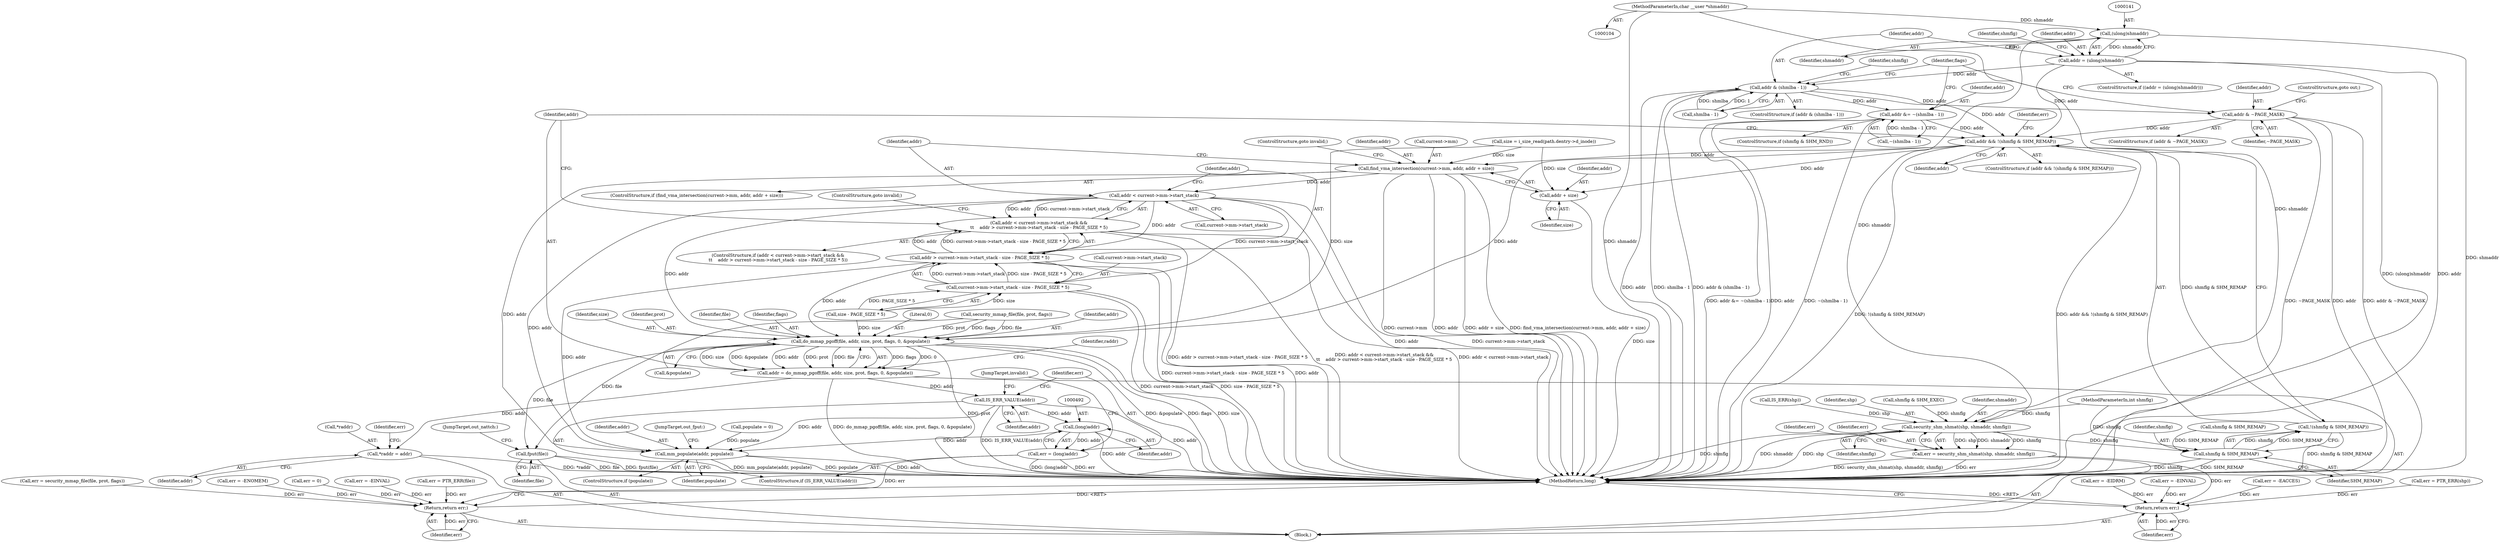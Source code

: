 digraph "0_linux_a399b29dfbaaaf91162b2dc5a5875dd51bbfa2a1_0@pointer" {
"1000106" [label="(MethodParameterIn,char __user *shmaddr)"];
"1000140" [label="(Call,(ulong)shmaddr)"];
"1000138" [label="(Call,addr = (ulong)shmaddr)"];
"1000145" [label="(Call,addr & (shmlba - 1))"];
"1000155" [label="(Call,addr &= ~(shmlba - 1))"];
"1000424" [label="(Call,addr && !(shmflg & SHM_REMAP))"];
"1000436" [label="(Call,find_vma_intersection(current->mm, addr, addr + size))"];
"1000447" [label="(Call,addr < current->mm->start_stack)"];
"1000446" [label="(Call,addr < current->mm->start_stack &&\n\t\t    addr > current->mm->start_stack - size - PAGE_SIZE * 5)"];
"1000454" [label="(Call,addr > current->mm->start_stack - size - PAGE_SIZE * 5)"];
"1000470" [label="(Call,do_mmap_pgoff(file, addr, size, prot, flags, 0, &populate))"];
"1000468" [label="(Call,addr = do_mmap_pgoff(file, addr, size, prot, flags, 0, &populate))"];
"1000479" [label="(Call,*raddr = addr)"];
"1000487" [label="(Call,IS_ERR_VALUE(addr))"];
"1000491" [label="(Call,(long)addr)"];
"1000489" [label="(Call,err = (long)addr)"];
"1000545" [label="(Return,return err;)"];
"1000504" [label="(Call,mm_populate(addr, populate))"];
"1000508" [label="(Call,fput(file))"];
"1000456" [label="(Call,current->mm->start_stack - size - PAGE_SIZE * 5)"];
"1000441" [label="(Call,addr + size)"];
"1000163" [label="(Call,addr & ~PAGE_MASK)"];
"1000261" [label="(Call,security_shm_shmat(shp, shmaddr, shmflg))"];
"1000259" [label="(Call,err = security_shm_shmat(shp, shmaddr, shmflg))"];
"1000550" [label="(Return,return err;)"];
"1000427" [label="(Call,shmflg & SHM_REMAP)"];
"1000426" [label="(Call,!(shmflg & SHM_REMAP))"];
"1000483" [label="(Call,err = 0)"];
"1000509" [label="(Identifier,file)"];
"1000140" [label="(Call,(ulong)shmaddr)"];
"1000424" [label="(Call,addr && !(shmflg & SHM_REMAP))"];
"1000484" [label="(Identifier,err)"];
"1000468" [label="(Call,addr = do_mmap_pgoff(file, addr, size, prot, flags, 0, &populate))"];
"1000147" [label="(Call,shmlba - 1)"];
"1000139" [label="(Identifier,addr)"];
"1000142" [label="(Identifier,shmaddr)"];
"1000260" [label="(Identifier,err)"];
"1000437" [label="(Call,current->mm)"];
"1000481" [label="(Identifier,raddr)"];
"1000151" [label="(ControlStructure,if (shmflg & SHM_RND))"];
"1000470" [label="(Call,do_mmap_pgoff(file, addr, size, prot, flags, 0, &populate))"];
"1000474" [label="(Identifier,prot)"];
"1000443" [label="(Identifier,size)"];
"1000477" [label="(Call,&populate)"];
"1000124" [label="(Call,populate = 0)"];
"1000263" [label="(Identifier,shmaddr)"];
"1000163" [label="(Call,addr & ~PAGE_MASK)"];
"1000164" [label="(Identifier,addr)"];
"1000266" [label="(Identifier,err)"];
"1000505" [label="(Identifier,addr)"];
"1000162" [label="(ControlStructure,if (addr & ~PAGE_MASK))"];
"1000510" [label="(JumpTarget,out_nattch:)"];
"1000261" [label="(Call,security_shm_shmat(shp, shmaddr, shmflg))"];
"1000106" [label="(MethodParameterIn,char __user *shmaddr)"];
"1000285" [label="(Call,err = -EIDRM)"];
"1000238" [label="(Call,IS_ERR(shp))"];
"1000426" [label="(Call,!(shmflg & SHM_REMAP))"];
"1000435" [label="(ControlStructure,if (find_vma_intersection(current->mm, addr, addr + size)))"];
"1000472" [label="(Identifier,addr)"];
"1000507" [label="(JumpTarget,out_fput:)"];
"1000447" [label="(Call,addr < current->mm->start_stack)"];
"1000491" [label="(Call,(long)addr)"];
"1000489" [label="(Call,err = (long)addr)"];
"1000462" [label="(Call,size - PAGE_SIZE * 5)"];
"1000480" [label="(Call,*raddr)"];
"1000153" [label="(Identifier,shmflg)"];
"1000431" [label="(Call,err = -EINVAL)"];
"1000545" [label="(Return,return err;)"];
"1000502" [label="(ControlStructure,if (populate))"];
"1000166" [label="(ControlStructure,goto out;)"];
"1000494" [label="(JumpTarget,invalid:)"];
"1000476" [label="(Literal,0)"];
"1000429" [label="(Identifier,SHM_REMAP)"];
"1000488" [label="(Identifier,addr)"];
"1000546" [label="(Identifier,err)"];
"1000264" [label="(Identifier,shmflg)"];
"1000482" [label="(Identifier,addr)"];
"1000428" [label="(Identifier,shmflg)"];
"1000137" [label="(ControlStructure,if ((addr = (ulong)shmaddr)))"];
"1000493" [label="(Identifier,addr)"];
"1000469" [label="(Identifier,addr)"];
"1000552" [label="(MethodReturn,long)"];
"1000432" [label="(Identifier,err)"];
"1000110" [label="(Block,)"];
"1000479" [label="(Call,*raddr = addr)"];
"1000473" [label="(Identifier,size)"];
"1000475" [label="(Identifier,flags)"];
"1000506" [label="(Identifier,populate)"];
"1000508" [label="(Call,fput(file))"];
"1000138" [label="(Call,addr = (ulong)shmaddr)"];
"1000441" [label="(Call,addr + size)"];
"1000127" [label="(Call,err = -EINVAL)"];
"1000146" [label="(Identifier,addr)"];
"1000409" [label="(Call,security_mmap_file(file, prot, flags))"];
"1000352" [label="(Call,err = PTR_ERR(file))"];
"1000427" [label="(Call,shmflg & SHM_REMAP)"];
"1000436" [label="(Call,find_vma_intersection(current->mm, addr, addr + size))"];
"1000156" [label="(Identifier,addr)"];
"1000550" [label="(Return,return err;)"];
"1000175" [label="(Call,shmflg & SHM_REMAP)"];
"1000456" [label="(Call,current->mm->start_stack - size - PAGE_SIZE * 5)"];
"1000448" [label="(Identifier,addr)"];
"1000490" [label="(Identifier,err)"];
"1000407" [label="(Call,err = security_mmap_file(file, prot, flags))"];
"1000449" [label="(Call,current->mm->start_stack)"];
"1000107" [label="(MethodParameterIn,int shmflg)"];
"1000157" [label="(Call,~(shmlba - 1))"];
"1000262" [label="(Identifier,shp)"];
"1000487" [label="(Call,IS_ERR_VALUE(addr))"];
"1000457" [label="(Call,current->mm->start_stack)"];
"1000246" [label="(Call,err = -EACCES)"];
"1000467" [label="(ControlStructure,goto invalid;)"];
"1000155" [label="(Call,addr &= ~(shmlba - 1))"];
"1000425" [label="(Identifier,addr)"];
"1000442" [label="(Identifier,addr)"];
"1000445" [label="(ControlStructure,if (addr < current->mm->start_stack &&\n\t\t    addr > current->mm->start_stack - size - PAGE_SIZE * 5))"];
"1000504" [label="(Call,mm_populate(addr, populate))"];
"1000145" [label="(Call,addr & (shmlba - 1))"];
"1000318" [label="(Call,err = -ENOMEM)"];
"1000144" [label="(ControlStructure,if (addr & (shmlba - 1)))"];
"1000444" [label="(ControlStructure,goto invalid;)"];
"1000551" [label="(Identifier,err)"];
"1000168" [label="(Identifier,flags)"];
"1000304" [label="(Call,size = i_size_read(path.dentry->d_inode))"];
"1000471" [label="(Identifier,file)"];
"1000486" [label="(ControlStructure,if (IS_ERR_VALUE(addr)))"];
"1000176" [label="(Identifier,shmflg)"];
"1000440" [label="(Identifier,addr)"];
"1000259" [label="(Call,err = security_shm_shmat(shp, shmaddr, shmflg))"];
"1000455" [label="(Identifier,addr)"];
"1000165" [label="(Identifier,~PAGE_MASK)"];
"1000454" [label="(Call,addr > current->mm->start_stack - size - PAGE_SIZE * 5)"];
"1000241" [label="(Call,err = PTR_ERR(shp))"];
"1000423" [label="(ControlStructure,if (addr && !(shmflg & SHM_REMAP)))"];
"1000214" [label="(Call,shmflg & SHM_EXEC)"];
"1000446" [label="(Call,addr < current->mm->start_stack &&\n\t\t    addr > current->mm->start_stack - size - PAGE_SIZE * 5)"];
"1000106" -> "1000104"  [label="AST: "];
"1000106" -> "1000552"  [label="DDG: shmaddr"];
"1000106" -> "1000140"  [label="DDG: shmaddr"];
"1000106" -> "1000261"  [label="DDG: shmaddr"];
"1000140" -> "1000138"  [label="AST: "];
"1000140" -> "1000142"  [label="CFG: "];
"1000141" -> "1000140"  [label="AST: "];
"1000142" -> "1000140"  [label="AST: "];
"1000138" -> "1000140"  [label="CFG: "];
"1000140" -> "1000552"  [label="DDG: shmaddr"];
"1000140" -> "1000138"  [label="DDG: shmaddr"];
"1000140" -> "1000261"  [label="DDG: shmaddr"];
"1000138" -> "1000137"  [label="AST: "];
"1000139" -> "1000138"  [label="AST: "];
"1000146" -> "1000138"  [label="CFG: "];
"1000176" -> "1000138"  [label="CFG: "];
"1000138" -> "1000552"  [label="DDG: addr"];
"1000138" -> "1000552"  [label="DDG: (ulong)shmaddr"];
"1000138" -> "1000145"  [label="DDG: addr"];
"1000138" -> "1000424"  [label="DDG: addr"];
"1000145" -> "1000144"  [label="AST: "];
"1000145" -> "1000147"  [label="CFG: "];
"1000146" -> "1000145"  [label="AST: "];
"1000147" -> "1000145"  [label="AST: "];
"1000153" -> "1000145"  [label="CFG: "];
"1000168" -> "1000145"  [label="CFG: "];
"1000145" -> "1000552"  [label="DDG: addr & (shmlba - 1)"];
"1000145" -> "1000552"  [label="DDG: addr"];
"1000145" -> "1000552"  [label="DDG: shmlba - 1"];
"1000147" -> "1000145"  [label="DDG: shmlba"];
"1000147" -> "1000145"  [label="DDG: 1"];
"1000145" -> "1000155"  [label="DDG: addr"];
"1000145" -> "1000163"  [label="DDG: addr"];
"1000145" -> "1000424"  [label="DDG: addr"];
"1000155" -> "1000151"  [label="AST: "];
"1000155" -> "1000157"  [label="CFG: "];
"1000156" -> "1000155"  [label="AST: "];
"1000157" -> "1000155"  [label="AST: "];
"1000168" -> "1000155"  [label="CFG: "];
"1000155" -> "1000552"  [label="DDG: ~(shmlba - 1)"];
"1000155" -> "1000552"  [label="DDG: addr &= ~(shmlba - 1)"];
"1000155" -> "1000552"  [label="DDG: addr"];
"1000157" -> "1000155"  [label="DDG: shmlba - 1"];
"1000155" -> "1000424"  [label="DDG: addr"];
"1000424" -> "1000423"  [label="AST: "];
"1000424" -> "1000425"  [label="CFG: "];
"1000424" -> "1000426"  [label="CFG: "];
"1000425" -> "1000424"  [label="AST: "];
"1000426" -> "1000424"  [label="AST: "];
"1000432" -> "1000424"  [label="CFG: "];
"1000469" -> "1000424"  [label="CFG: "];
"1000424" -> "1000552"  [label="DDG: !(shmflg & SHM_REMAP)"];
"1000424" -> "1000552"  [label="DDG: addr && !(shmflg & SHM_REMAP)"];
"1000163" -> "1000424"  [label="DDG: addr"];
"1000426" -> "1000424"  [label="DDG: shmflg & SHM_REMAP"];
"1000424" -> "1000436"  [label="DDG: addr"];
"1000424" -> "1000441"  [label="DDG: addr"];
"1000424" -> "1000470"  [label="DDG: addr"];
"1000436" -> "1000435"  [label="AST: "];
"1000436" -> "1000441"  [label="CFG: "];
"1000437" -> "1000436"  [label="AST: "];
"1000440" -> "1000436"  [label="AST: "];
"1000441" -> "1000436"  [label="AST: "];
"1000444" -> "1000436"  [label="CFG: "];
"1000448" -> "1000436"  [label="CFG: "];
"1000436" -> "1000552"  [label="DDG: find_vma_intersection(current->mm, addr, addr + size)"];
"1000436" -> "1000552"  [label="DDG: current->mm"];
"1000436" -> "1000552"  [label="DDG: addr"];
"1000436" -> "1000552"  [label="DDG: addr + size"];
"1000304" -> "1000436"  [label="DDG: size"];
"1000436" -> "1000447"  [label="DDG: addr"];
"1000436" -> "1000504"  [label="DDG: addr"];
"1000447" -> "1000446"  [label="AST: "];
"1000447" -> "1000449"  [label="CFG: "];
"1000448" -> "1000447"  [label="AST: "];
"1000449" -> "1000447"  [label="AST: "];
"1000455" -> "1000447"  [label="CFG: "];
"1000446" -> "1000447"  [label="CFG: "];
"1000447" -> "1000552"  [label="DDG: current->mm->start_stack"];
"1000447" -> "1000552"  [label="DDG: addr"];
"1000447" -> "1000446"  [label="DDG: addr"];
"1000447" -> "1000446"  [label="DDG: current->mm->start_stack"];
"1000447" -> "1000454"  [label="DDG: addr"];
"1000447" -> "1000456"  [label="DDG: current->mm->start_stack"];
"1000447" -> "1000470"  [label="DDG: addr"];
"1000447" -> "1000504"  [label="DDG: addr"];
"1000446" -> "1000445"  [label="AST: "];
"1000446" -> "1000454"  [label="CFG: "];
"1000454" -> "1000446"  [label="AST: "];
"1000467" -> "1000446"  [label="CFG: "];
"1000469" -> "1000446"  [label="CFG: "];
"1000446" -> "1000552"  [label="DDG: addr < current->mm->start_stack &&\n\t\t    addr > current->mm->start_stack - size - PAGE_SIZE * 5"];
"1000446" -> "1000552"  [label="DDG: addr < current->mm->start_stack"];
"1000446" -> "1000552"  [label="DDG: addr > current->mm->start_stack - size - PAGE_SIZE * 5"];
"1000454" -> "1000446"  [label="DDG: addr"];
"1000454" -> "1000446"  [label="DDG: current->mm->start_stack - size - PAGE_SIZE * 5"];
"1000454" -> "1000456"  [label="CFG: "];
"1000455" -> "1000454"  [label="AST: "];
"1000456" -> "1000454"  [label="AST: "];
"1000454" -> "1000552"  [label="DDG: addr"];
"1000454" -> "1000552"  [label="DDG: current->mm->start_stack - size - PAGE_SIZE * 5"];
"1000456" -> "1000454"  [label="DDG: current->mm->start_stack"];
"1000456" -> "1000454"  [label="DDG: size - PAGE_SIZE * 5"];
"1000454" -> "1000470"  [label="DDG: addr"];
"1000454" -> "1000504"  [label="DDG: addr"];
"1000470" -> "1000468"  [label="AST: "];
"1000470" -> "1000477"  [label="CFG: "];
"1000471" -> "1000470"  [label="AST: "];
"1000472" -> "1000470"  [label="AST: "];
"1000473" -> "1000470"  [label="AST: "];
"1000474" -> "1000470"  [label="AST: "];
"1000475" -> "1000470"  [label="AST: "];
"1000476" -> "1000470"  [label="AST: "];
"1000477" -> "1000470"  [label="AST: "];
"1000468" -> "1000470"  [label="CFG: "];
"1000470" -> "1000552"  [label="DDG: prot"];
"1000470" -> "1000552"  [label="DDG: &populate"];
"1000470" -> "1000552"  [label="DDG: flags"];
"1000470" -> "1000552"  [label="DDG: size"];
"1000470" -> "1000468"  [label="DDG: flags"];
"1000470" -> "1000468"  [label="DDG: 0"];
"1000470" -> "1000468"  [label="DDG: size"];
"1000470" -> "1000468"  [label="DDG: &populate"];
"1000470" -> "1000468"  [label="DDG: addr"];
"1000470" -> "1000468"  [label="DDG: prot"];
"1000470" -> "1000468"  [label="DDG: file"];
"1000409" -> "1000470"  [label="DDG: file"];
"1000409" -> "1000470"  [label="DDG: prot"];
"1000409" -> "1000470"  [label="DDG: flags"];
"1000304" -> "1000470"  [label="DDG: size"];
"1000462" -> "1000470"  [label="DDG: size"];
"1000470" -> "1000508"  [label="DDG: file"];
"1000468" -> "1000110"  [label="AST: "];
"1000469" -> "1000468"  [label="AST: "];
"1000481" -> "1000468"  [label="CFG: "];
"1000468" -> "1000552"  [label="DDG: do_mmap_pgoff(file, addr, size, prot, flags, 0, &populate)"];
"1000468" -> "1000479"  [label="DDG: addr"];
"1000468" -> "1000487"  [label="DDG: addr"];
"1000479" -> "1000110"  [label="AST: "];
"1000479" -> "1000482"  [label="CFG: "];
"1000480" -> "1000479"  [label="AST: "];
"1000482" -> "1000479"  [label="AST: "];
"1000484" -> "1000479"  [label="CFG: "];
"1000479" -> "1000552"  [label="DDG: *raddr"];
"1000487" -> "1000486"  [label="AST: "];
"1000487" -> "1000488"  [label="CFG: "];
"1000488" -> "1000487"  [label="AST: "];
"1000490" -> "1000487"  [label="CFG: "];
"1000494" -> "1000487"  [label="CFG: "];
"1000487" -> "1000552"  [label="DDG: addr"];
"1000487" -> "1000552"  [label="DDG: IS_ERR_VALUE(addr)"];
"1000487" -> "1000491"  [label="DDG: addr"];
"1000487" -> "1000504"  [label="DDG: addr"];
"1000491" -> "1000489"  [label="AST: "];
"1000491" -> "1000493"  [label="CFG: "];
"1000492" -> "1000491"  [label="AST: "];
"1000493" -> "1000491"  [label="AST: "];
"1000489" -> "1000491"  [label="CFG: "];
"1000491" -> "1000552"  [label="DDG: addr"];
"1000491" -> "1000489"  [label="DDG: addr"];
"1000491" -> "1000504"  [label="DDG: addr"];
"1000489" -> "1000486"  [label="AST: "];
"1000490" -> "1000489"  [label="AST: "];
"1000494" -> "1000489"  [label="CFG: "];
"1000489" -> "1000552"  [label="DDG: (long)addr"];
"1000489" -> "1000552"  [label="DDG: err"];
"1000489" -> "1000545"  [label="DDG: err"];
"1000545" -> "1000110"  [label="AST: "];
"1000545" -> "1000546"  [label="CFG: "];
"1000546" -> "1000545"  [label="AST: "];
"1000552" -> "1000545"  [label="CFG: "];
"1000545" -> "1000552"  [label="DDG: <RET>"];
"1000546" -> "1000545"  [label="DDG: err"];
"1000318" -> "1000545"  [label="DDG: err"];
"1000431" -> "1000545"  [label="DDG: err"];
"1000483" -> "1000545"  [label="DDG: err"];
"1000407" -> "1000545"  [label="DDG: err"];
"1000352" -> "1000545"  [label="DDG: err"];
"1000504" -> "1000502"  [label="AST: "];
"1000504" -> "1000506"  [label="CFG: "];
"1000505" -> "1000504"  [label="AST: "];
"1000506" -> "1000504"  [label="AST: "];
"1000507" -> "1000504"  [label="CFG: "];
"1000504" -> "1000552"  [label="DDG: populate"];
"1000504" -> "1000552"  [label="DDG: addr"];
"1000504" -> "1000552"  [label="DDG: mm_populate(addr, populate)"];
"1000124" -> "1000504"  [label="DDG: populate"];
"1000508" -> "1000110"  [label="AST: "];
"1000508" -> "1000509"  [label="CFG: "];
"1000509" -> "1000508"  [label="AST: "];
"1000510" -> "1000508"  [label="CFG: "];
"1000508" -> "1000552"  [label="DDG: file"];
"1000508" -> "1000552"  [label="DDG: fput(file)"];
"1000409" -> "1000508"  [label="DDG: file"];
"1000456" -> "1000462"  [label="CFG: "];
"1000457" -> "1000456"  [label="AST: "];
"1000462" -> "1000456"  [label="AST: "];
"1000456" -> "1000552"  [label="DDG: current->mm->start_stack"];
"1000456" -> "1000552"  [label="DDG: size - PAGE_SIZE * 5"];
"1000462" -> "1000456"  [label="DDG: size"];
"1000462" -> "1000456"  [label="DDG: PAGE_SIZE * 5"];
"1000441" -> "1000443"  [label="CFG: "];
"1000442" -> "1000441"  [label="AST: "];
"1000443" -> "1000441"  [label="AST: "];
"1000441" -> "1000552"  [label="DDG: size"];
"1000304" -> "1000441"  [label="DDG: size"];
"1000163" -> "1000162"  [label="AST: "];
"1000163" -> "1000165"  [label="CFG: "];
"1000164" -> "1000163"  [label="AST: "];
"1000165" -> "1000163"  [label="AST: "];
"1000166" -> "1000163"  [label="CFG: "];
"1000168" -> "1000163"  [label="CFG: "];
"1000163" -> "1000552"  [label="DDG: addr"];
"1000163" -> "1000552"  [label="DDG: addr & ~PAGE_MASK"];
"1000163" -> "1000552"  [label="DDG: ~PAGE_MASK"];
"1000261" -> "1000259"  [label="AST: "];
"1000261" -> "1000264"  [label="CFG: "];
"1000262" -> "1000261"  [label="AST: "];
"1000263" -> "1000261"  [label="AST: "];
"1000264" -> "1000261"  [label="AST: "];
"1000259" -> "1000261"  [label="CFG: "];
"1000261" -> "1000552"  [label="DDG: shmflg"];
"1000261" -> "1000552"  [label="DDG: shmaddr"];
"1000261" -> "1000552"  [label="DDG: shp"];
"1000261" -> "1000259"  [label="DDG: shp"];
"1000261" -> "1000259"  [label="DDG: shmaddr"];
"1000261" -> "1000259"  [label="DDG: shmflg"];
"1000238" -> "1000261"  [label="DDG: shp"];
"1000214" -> "1000261"  [label="DDG: shmflg"];
"1000107" -> "1000261"  [label="DDG: shmflg"];
"1000261" -> "1000427"  [label="DDG: shmflg"];
"1000259" -> "1000110"  [label="AST: "];
"1000260" -> "1000259"  [label="AST: "];
"1000266" -> "1000259"  [label="CFG: "];
"1000259" -> "1000552"  [label="DDG: err"];
"1000259" -> "1000552"  [label="DDG: security_shm_shmat(shp, shmaddr, shmflg)"];
"1000259" -> "1000550"  [label="DDG: err"];
"1000550" -> "1000110"  [label="AST: "];
"1000550" -> "1000551"  [label="CFG: "];
"1000551" -> "1000550"  [label="AST: "];
"1000552" -> "1000550"  [label="CFG: "];
"1000550" -> "1000552"  [label="DDG: <RET>"];
"1000551" -> "1000550"  [label="DDG: err"];
"1000241" -> "1000550"  [label="DDG: err"];
"1000127" -> "1000550"  [label="DDG: err"];
"1000246" -> "1000550"  [label="DDG: err"];
"1000285" -> "1000550"  [label="DDG: err"];
"1000427" -> "1000426"  [label="AST: "];
"1000427" -> "1000429"  [label="CFG: "];
"1000428" -> "1000427"  [label="AST: "];
"1000429" -> "1000427"  [label="AST: "];
"1000426" -> "1000427"  [label="CFG: "];
"1000427" -> "1000552"  [label="DDG: shmflg"];
"1000427" -> "1000552"  [label="DDG: SHM_REMAP"];
"1000427" -> "1000426"  [label="DDG: shmflg"];
"1000427" -> "1000426"  [label="DDG: SHM_REMAP"];
"1000107" -> "1000427"  [label="DDG: shmflg"];
"1000175" -> "1000427"  [label="DDG: SHM_REMAP"];
"1000426" -> "1000552"  [label="DDG: shmflg & SHM_REMAP"];
}
